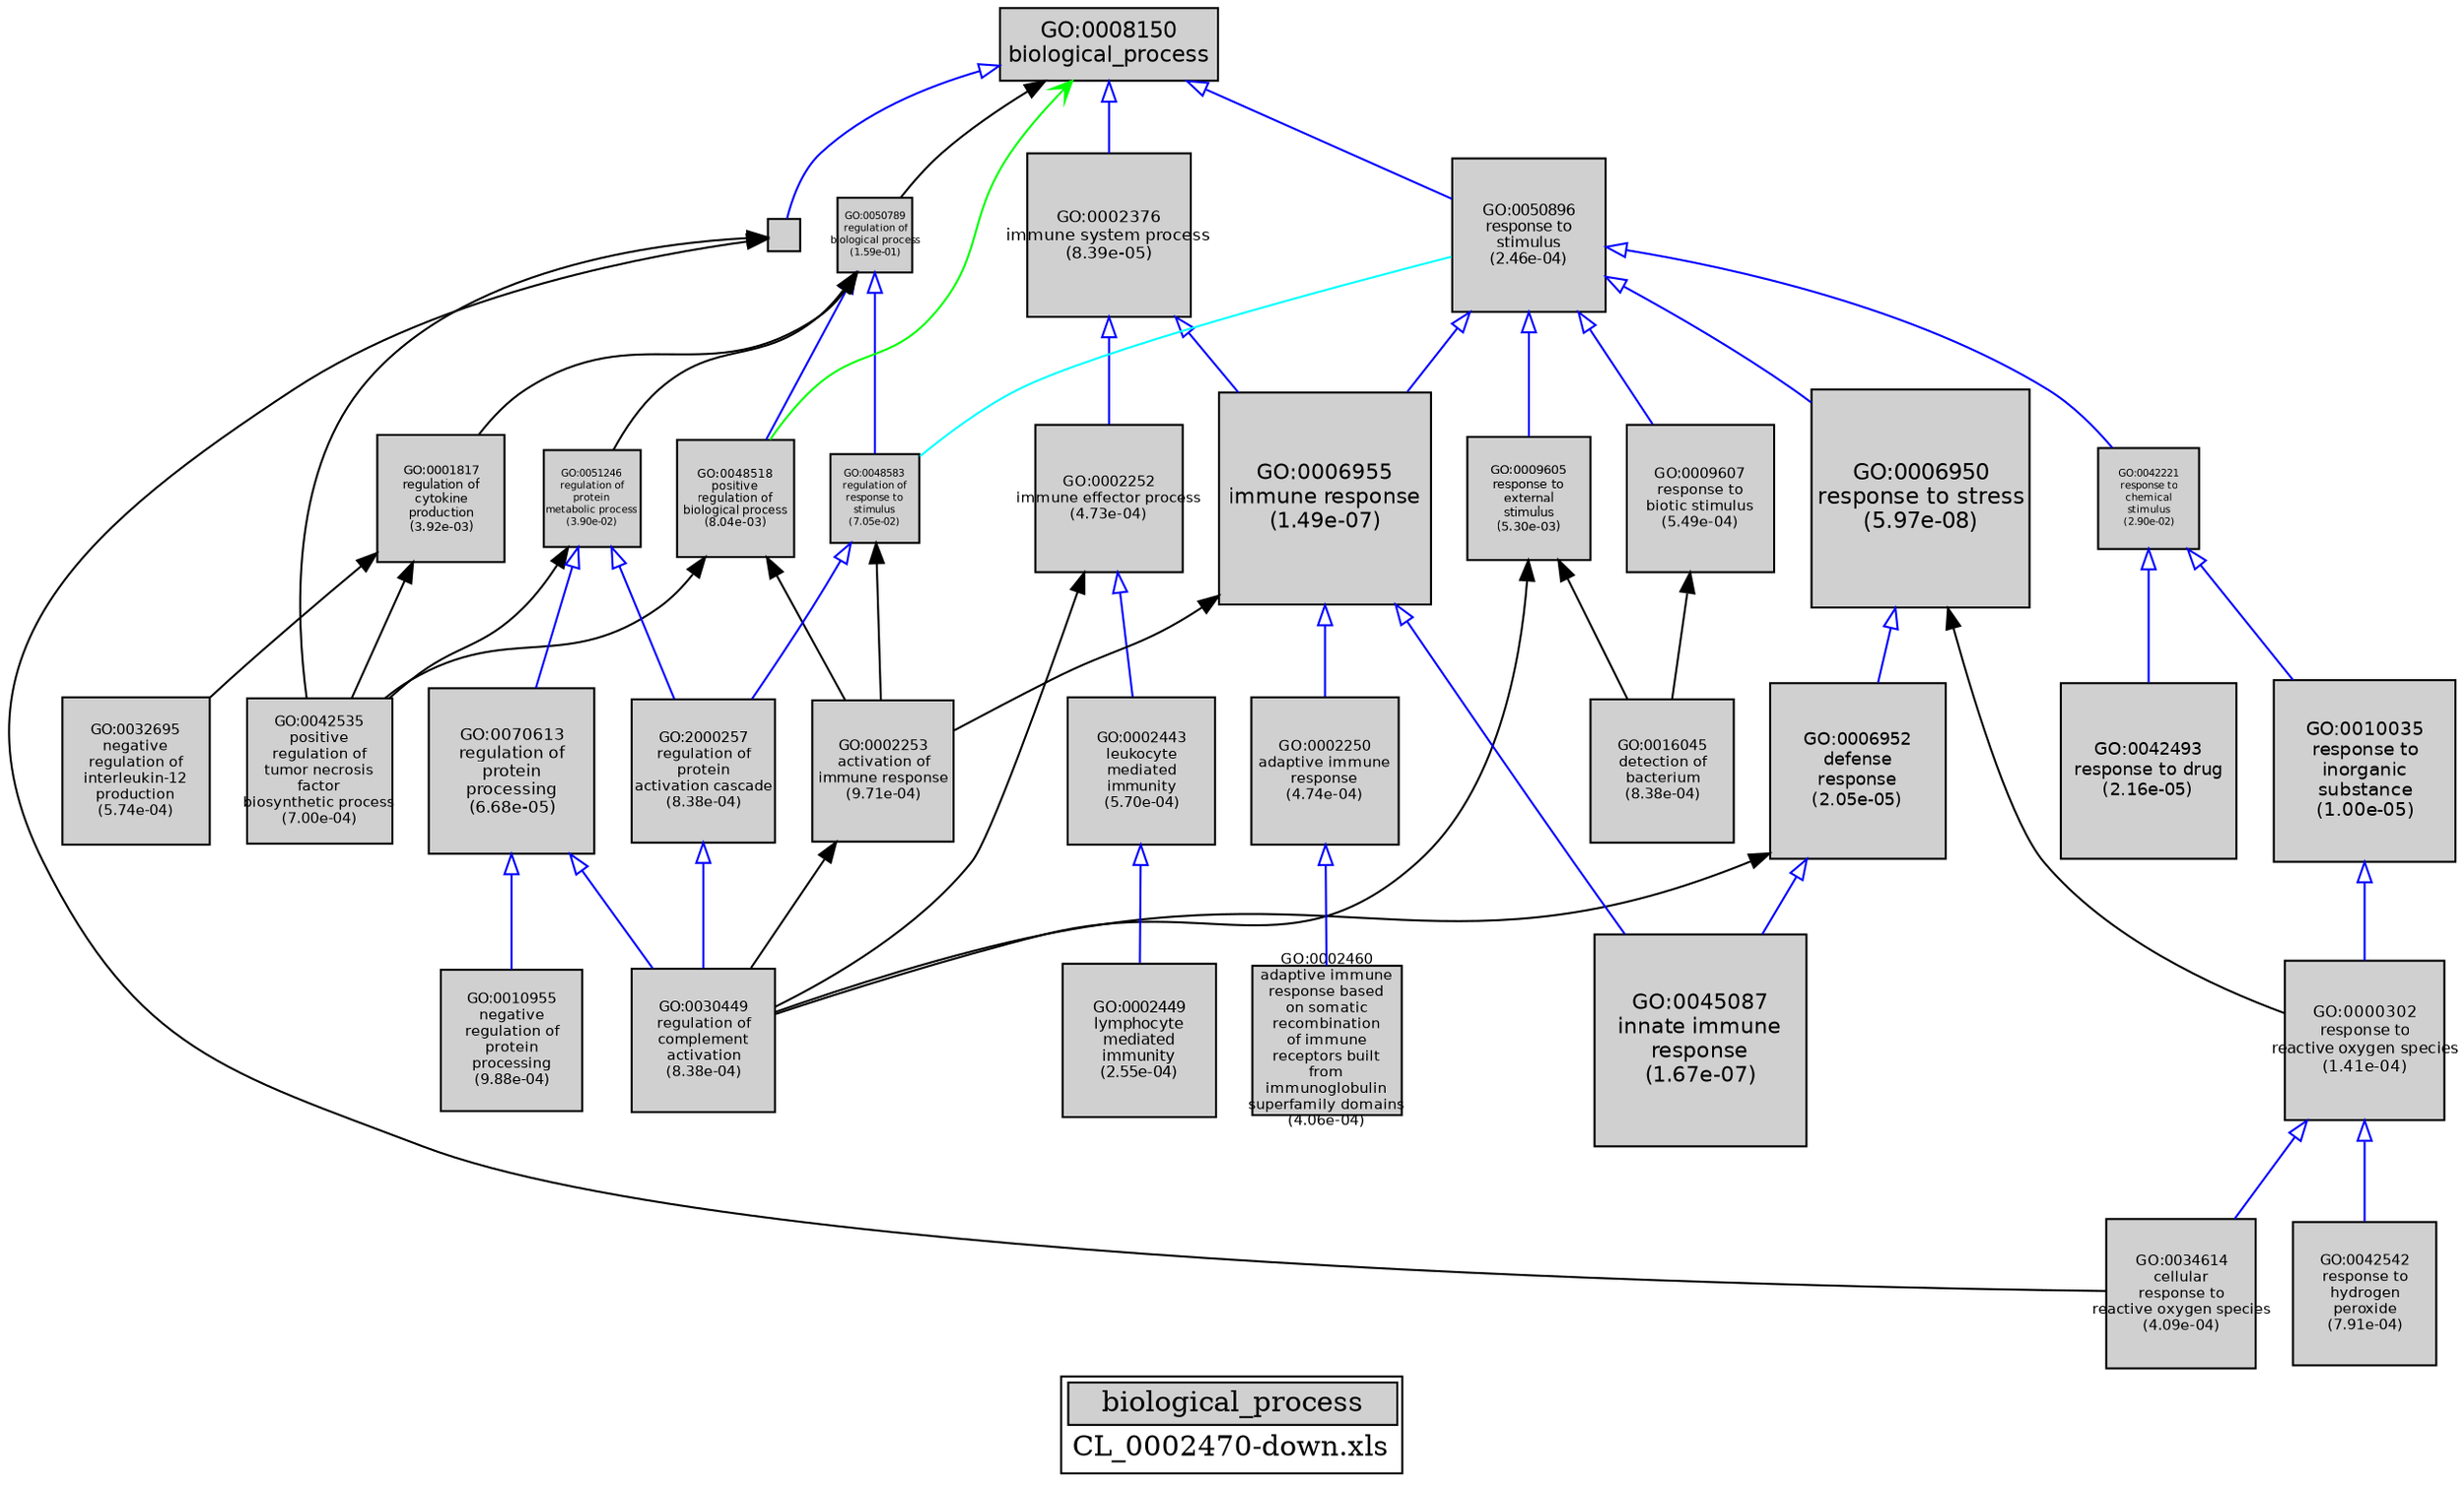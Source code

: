 digraph "biological_process" {
graph [ bgcolor = "#FFFFFF", label = <<TABLE COLOR="black" BGCOLOR="white"><TR><TD COLSPAN="2" BGCOLOR="#D0D0D0"><FONT COLOR="black">biological_process</FONT></TD></TR><TR><TD BORDER="0">CL_0002470-down.xls</TD></TR></TABLE>> ];
node [ fontname = "Helvetica" ];

subgraph "nodes" {

node [ style = "filled", fixedsize = "true", width = 1, shape = "box", fontsize = 9, fillcolor = "#D0D0D0", fontcolor = "black", color = "black" ];

"GO:0048518" [ URL = "#GO:0048518", label = <<TABLE BORDER="0"><TR><TD>GO:0048518<BR/>positive<BR/>regulation of<BR/>biological process<BR/>(8.04e-03)</TD></TR></TABLE>>, width = 0.812087194196, shape = "box", fontsize = 5.84702779821, height = 0.812087194196 ];
"GO:0002460" [ URL = "#GO:0002460", label = <<TABLE BORDER="0"><TR><TD>GO:0002460<BR/>adaptive immune<BR/>response based<BR/>on somatic<BR/>recombination<BR/>of immune<BR/>receptors built<BR/>from<BR/>immunoglobulin<BR/>superfamily domains<BR/>(4.06e-04)</TD></TR></TABLE>>, width = 1.0303919424, shape = "box", fontsize = 7.41882198526, height = 1.0303919424 ];
"GO:0045087" [ URL = "#GO:0045087", label = <<TABLE BORDER="0"><TR><TD>GO:0045087<BR/>innate immune<BR/>response<BR/>(1.67e-07)</TD></TR></TABLE>>, width = 1.45312472304, shape = "box", fontsize = 10.4624980059, height = 1.45312472304 ];
"GO:0042535" [ URL = "#GO:0042535", label = <<TABLE BORDER="0"><TR><TD>GO:0042535<BR/>positive<BR/>regulation of<BR/>tumor necrosis<BR/>factor<BR/>biosynthetic process<BR/>(7.00e-04)</TD></TR></TABLE>>, width = 0.99415087761, shape = "box", fontsize = 7.15788631879, height = 0.99415087761 ];
"GO:0002449" [ URL = "#GO:0002449", label = <<TABLE BORDER="0"><TR><TD>GO:0002449<BR/>lymphocyte<BR/>mediated<BR/>immunity<BR/>(2.55e-04)</TD></TR></TABLE>>, width = 1.06037897855, shape = "box", fontsize = 7.63472864556, height = 1.06037897855 ];
"GO:0002252" [ URL = "#GO:0002252", label = <<TABLE BORDER="0"><TR><TD>GO:0002252<BR/>immune effector process<BR/>(4.73e-04)</TD></TR></TABLE>>, width = 1.02032263691, shape = "box", fontsize = 7.34632298577, height = 1.02032263691 ];
"GO:0006952" [ URL = "#GO:0006952", label = <<TABLE BORDER="0"><TR><TD>GO:0006952<BR/>defense<BR/>response<BR/>(2.05e-05)</TD></TR></TABLE>>, width = 1.20990086386, shape = "box", fontsize = 8.71128621982, height = 1.20990086386 ];
"GO:0032695" [ URL = "#GO:0032695", label = <<TABLE BORDER="0"><TR><TD>GO:0032695<BR/>negative<BR/>regulation of<BR/>interleukin-12<BR/>production<BR/>(5.74e-04)</TD></TR></TABLE>>, width = 1.00749494698, shape = "box", fontsize = 7.25396361825, height = 1.00749494698 ];
"GO:0000302" [ URL = "#GO:0000302", label = <<TABLE BORDER="0"><TR><TD>GO:0000302<BR/>response to<BR/>reactive oxygen species<BR/>(1.41e-04)</TD></TR></TABLE>>, width = 1.0971117478, shape = "box", fontsize = 7.89920458419, height = 1.0971117478 ];
"GO:0010955" [ URL = "#GO:0010955", label = <<TABLE BORDER="0"><TR><TD>GO:0010955<BR/>negative<BR/>regulation of<BR/>protein<BR/>processing<BR/>(9.88e-04)</TD></TR></TABLE>>, width = 0.970522437341, shape = "box", fontsize = 6.98776154886, height = 0.970522437341 ];
"GO:0009605" [ URL = "#GO:0009605", label = <<TABLE BORDER="0"><TR><TD>GO:0009605<BR/>response to<BR/>external<BR/>stimulus<BR/>(5.30e-03)</TD></TR></TABLE>>, width = 0.845998526042, shape = "box", fontsize = 6.0911893875, height = 0.845998526042 ];
"GO:0042221" [ URL = "#GO:0042221", label = <<TABLE BORDER="0"><TR><TD>GO:0042221<BR/>response to<BR/>chemical<BR/>stimulus<BR/>(2.90e-02)</TD></TR></TABLE>>, width = 0.697636870391, shape = "box", fontsize = 5.02298546681, height = 0.697636870391 ];
"GO:0042493" [ URL = "#GO:0042493", label = <<TABLE BORDER="0"><TR><TD>GO:0042493<BR/>response to drug<BR/>(2.16e-05)</TD></TR></TABLE>>, width = 1.20688115883, shape = "box", fontsize = 8.68954434358, height = 1.20688115883 ];
"GO:0051246" [ URL = "#GO:0051246", label = <<TABLE BORDER="0"><TR><TD>GO:0051246<BR/>regulation of<BR/>protein<BR/>metabolic process<BR/>(3.90e-02)</TD></TR></TABLE>>, width = 0.668440722455, shape = "box", fontsize = 5.0, height = 0.668440722455 ];
"GO:0009607" [ URL = "#GO:0009607", label = <<TABLE BORDER="0"><TR><TD>GO:0009607<BR/>response to<BR/>biotic stimulus<BR/>(5.49e-04)</TD></TR></TABLE>>, width = 1.01051489613, shape = "box", fontsize = 7.27570725213, height = 1.01051489613 ];
"GO:0048583" [ URL = "#GO:0048583", label = <<TABLE BORDER="0"><TR><TD>GO:0048583<BR/>regulation of<BR/>response to<BR/>stimulus<BR/>(7.05e-02)</TD></TR></TABLE>>, width = 0.605945592224, shape = "box", fontsize = 5.0, height = 0.605945592224 ];
"GO:0001817" [ URL = "#GO:0001817", label = <<TABLE BORDER="0"><TR><TD>GO:0001817<BR/>regulation of<BR/>cytokine<BR/>production<BR/>(3.92e-03)</TD></TR></TABLE>>, width = 0.869570272719, shape = "box", fontsize = 6.26090596358, height = 0.869570272719 ];
"GO:0050789" [ URL = "#GO:0050789", label = <<TABLE BORDER="0"><TR><TD>GO:0050789<BR/>regulation of<BR/>biological process<BR/>(1.59e-01)</TD></TR></TABLE>>, width = 0.507783664303, shape = "box", fontsize = 5.0, height = 0.507783664303 ];
"GO:0006955" [ URL = "#GO:0006955", label = <<TABLE BORDER="0"><TR><TD>GO:0006955<BR/>immune response<BR/>(1.49e-07)</TD></TR></TABLE>>, width = 1.45845443973, shape = "box", fontsize = 10.500871966, height = 1.45845443973 ];
"GO:0016045" [ URL = "#GO:0016045", label = <<TABLE BORDER="0"><TR><TD>GO:0016045<BR/>detection of<BR/>bacterium<BR/>(8.38e-04)</TD></TR></TABLE>>, width = 0.981884352651, shape = "box", fontsize = 7.06956733909, height = 0.981884352651 ];
"GO:0030449" [ URL = "#GO:0030449", label = <<TABLE BORDER="0"><TR><TD>GO:0030449<BR/>regulation of<BR/>complement<BR/>activation<BR/>(8.38e-04)</TD></TR></TABLE>>, width = 0.981884352651, shape = "box", fontsize = 7.06956733909, height = 0.981884352651 ];
"GO:2000257" [ URL = "#GO:2000257", label = <<TABLE BORDER="0"><TR><TD>GO:2000257<BR/>regulation of<BR/>protein<BR/>activation cascade<BR/>(8.38e-04)</TD></TR></TABLE>>, width = 0.981884352651, shape = "box", fontsize = 7.06956733909, height = 0.981884352651 ];
"GO:0010035" [ URL = "#GO:0010035", label = <<TABLE BORDER="0"><TR><TD>GO:0010035<BR/>response to<BR/>inorganic<BR/>substance<BR/>(1.00e-05)</TD></TR></TABLE>>, width = 1.248978823, shape = "box", fontsize = 8.99264752563, height = 1.248978823 ];
"GO:0002250" [ URL = "#GO:0002250", label = <<TABLE BORDER="0"><TR><TD>GO:0002250<BR/>adaptive immune<BR/>response<BR/>(4.74e-04)</TD></TR></TABLE>>, width = 1.02020511602, shape = "box", fontsize = 7.34547683537, height = 1.02020511602 ];
"GO:0042542" [ URL = "#GO:0042542", label = <<TABLE BORDER="0"><TR><TD>GO:0042542<BR/>response to<BR/>hydrogen<BR/>peroxide<BR/>(7.91e-04)</TD></TR></TABLE>>, width = 0.985837095337, shape = "box", fontsize = 7.09802708642, height = 0.985837095337 ];
"GO:0002253" [ URL = "#GO:0002253", label = <<TABLE BORDER="0"><TR><TD>GO:0002253<BR/>activation of<BR/>immune response<BR/>(9.71e-04)</TD></TR></TABLE>>, width = 0.971744053745, shape = "box", fontsize = 6.99655718697, height = 0.971744053745 ];
"GO:0008150" [ URL = "#GO:0008150", label = <<TABLE BORDER="0"><TR><TD>GO:0008150<BR/>biological_process</TD></TR></TABLE>>, width = 1.5, shape = "box", fontsize = 10.8 ];
"GO:0034614" [ URL = "#GO:0034614", label = <<TABLE BORDER="0"><TR><TD>GO:0034614<BR/>cellular<BR/>response to<BR/>reactive oxygen species<BR/>(4.09e-04)</TD></TR></TABLE>>, width = 1.02988735942, shape = "box", fontsize = 7.41518898781, height = 1.02988735942 ];
"GO:0002376" [ URL = "#GO:0002376", label = <<TABLE BORDER="0"><TR><TD>GO:0002376<BR/>immune system process<BR/>(8.39e-05)</TD></TR></TABLE>>, width = 1.12871992585, shape = "box", fontsize = 8.12678346612, height = 1.12871992585 ];
"GO:0050896" [ URL = "#GO:0050896", label = <<TABLE BORDER="0"><TR><TD>GO:0050896<BR/>response to<BR/>stimulus<BR/>(2.46e-04)</TD></TR></TABLE>>, width = 1.06248783011, shape = "box", fontsize = 7.64991237679, height = 1.06248783011 ];
"GO:0070613" [ URL = "#GO:0070613", label = <<TABLE BORDER="0"><TR><TD>GO:0070613<BR/>regulation of<BR/>protein<BR/>processing<BR/>(6.68e-05)</TD></TR></TABLE>>, width = 1.14225580736, shape = "box", fontsize = 8.224241813, height = 1.14225580736 ];
"GO:0009987" [ URL = "#GO:0009987", label = "", width = 0.216487893272, shape = "box", height = 0.216487893272 ];
"GO:0006950" [ URL = "#GO:0006950", label = <<TABLE BORDER="0"><TR><TD>GO:0006950<BR/>response to stress<BR/>(5.97e-08)</TD></TR></TABLE>>, width = 1.5, shape = "box", fontsize = 10.8, height = 1.5 ];
"GO:0002443" [ URL = "#GO:0002443", label = <<TABLE BORDER="0"><TR><TD>GO:0002443<BR/>leukocyte<BR/>mediated<BR/>immunity<BR/>(5.70e-04)</TD></TR></TABLE>>, width = 1.00794304667, shape = "box", fontsize = 7.257189936, height = 1.00794304667 ];
}
subgraph "edges" {


edge [ dir = "back", weight = 1 ];
subgraph "regulates" {


edge [ color = "cyan", arrowtail = "none" ];
subgraph "positive" {


edge [ color = "green", arrowtail = "vee" ];
"GO:0008150" -> "GO:0048518";
}
subgraph "negative" {


edge [ color = "red", arrowtail = "tee" ];
}
"GO:0050896" -> "GO:0048583";
}
subgraph "part_of" {


edge [ color = "purple", arrowtail = "diamond", weight = 2.5 ];
}
subgraph "is_a" {


edge [ color = "blue", arrowtail = "empty", weight = 5.0 ];
"GO:0002443" -> "GO:0002449";
"GO:0048583" -> "GO:2000257";
"GO:0006955" -> "GO:0002250";
"GO:0051246" -> "GO:0070613";
"GO:2000257" -> "GO:0030449";
"GO:0006955" -> "GO:0045087";
"GO:0008150" -> "GO:0050896";
"GO:0006952" -> "GO:0045087";
"GO:0002376" -> "GO:0006955";
"GO:0002376" -> "GO:0002252";
"GO:0070613" -> "GO:0030449";
"GO:0000302" -> "GO:0042542";
"GO:0050896" -> "GO:0009607";
"GO:0008150" -> "GO:0009987";
"GO:0006950" -> "GO:0006952";
"GO:0050896" -> "GO:0006955";
"GO:0010035" -> "GO:0000302";
"GO:0042221" -> "GO:0042493";
"GO:0050789" -> "GO:0048518";
"GO:0042221" -> "GO:0010035";
"GO:0051246" -> "GO:2000257";
"GO:0002250" -> "GO:0002460";
"GO:0000302" -> "GO:0034614";
"GO:0070613" -> "GO:0010955";
"GO:0050789" -> "GO:0048583";
"GO:0002252" -> "GO:0002443";
"GO:0008150" -> "GO:0002376";
"GO:0050896" -> "GO:0042221";
"GO:0050896" -> "GO:0009605";
"GO:0050896" -> "GO:0006950";
}
"GO:0006952" -> "GO:0030449";
"GO:0009605" -> "GO:0016045";
"GO:0002253" -> "GO:0030449";
"GO:0006955" -> "GO:0002253";
"GO:0048518" -> "GO:0042535";
"GO:0048518" -> "GO:0002253";
"GO:0051246" -> "GO:0042535";
"GO:0002252" -> "GO:0030449";
"GO:0050789" -> "GO:0001817";
"GO:0050789" -> "GO:0051246";
"GO:0006950" -> "GO:0000302";
"GO:0001817" -> "GO:0032695";
"GO:0009987" -> "GO:0042535";
"GO:0009605" -> "GO:0030449";
"GO:0009607" -> "GO:0016045";
"GO:0001817" -> "GO:0042535";
"GO:0048583" -> "GO:0002253";
"GO:0008150" -> "GO:0050789";
"GO:0009987" -> "GO:0034614";
}
}
